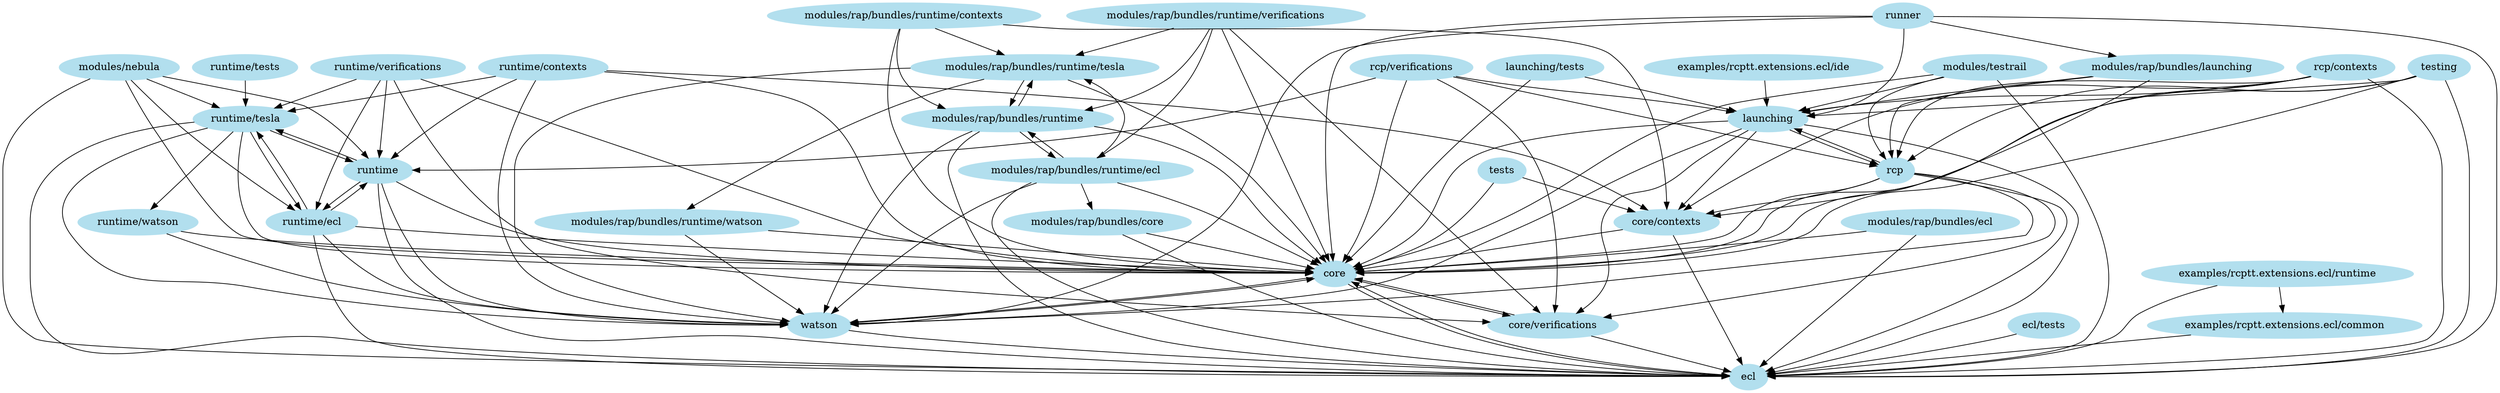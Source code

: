digraph unix {
	node [color=lightblue2, style=filled];
"runtime/tesla" -> "core";
"runtime/tesla" -> "watson";
"runtime/tesla" -> "runtime/watson";
"runtime/tesla" -> "runtime";
"runtime/tesla" -> "runtime/ecl";
"runtime/tesla" -> "ecl";
"modules/rap/bundles/runtime/tesla" -> "core";
"modules/rap/bundles/runtime/tesla" -> "modules/rap/bundles/runtime";
"modules/rap/bundles/runtime/tesla" -> "watson";
"modules/rap/bundles/runtime/tesla" -> "modules/rap/bundles/runtime/watson";
"modules/nebula" -> "core";
"modules/nebula" -> "runtime/tesla";
"modules/nebula" -> "runtime";
"modules/nebula" -> "runtime/ecl";
"modules/nebula" -> "ecl";
"runtime/tests" -> "runtime/tesla";
"core/verifications" -> "core";
"core/verifications" -> "ecl";
"launching" -> "core";
"launching" -> "watson";
"launching" -> "core/contexts";
"launching" -> "core/verifications";
"launching" -> "rcp";
"launching" -> "ecl";
"examples/rcptt.extensions.ecl/ide" -> "launching";
"ecl" -> "core";
"modules/rap/bundles/runtime/verifications" -> "core";
"modules/rap/bundles/runtime/verifications" -> "modules/rap/bundles/runtime/tesla";
"modules/rap/bundles/runtime/verifications" -> "modules/rap/bundles/runtime";
"modules/rap/bundles/runtime/verifications" -> "core/verifications";
"modules/rap/bundles/runtime/verifications" -> "modules/rap/bundles/runtime/ecl";
"modules/rap/bundles/launching" -> "core";
"modules/rap/bundles/launching" -> "launching";
"modules/rap/bundles/launching" -> "rcp";
"core/contexts" -> "core";
"core/contexts" -> "ecl";
"examples/rcptt.extensions.ecl/runtime" -> "examples/rcptt.extensions.ecl/common";
"examples/rcptt.extensions.ecl/runtime" -> "ecl";
"ecl/tests" -> "ecl";
"runner" -> "core";
"runner" -> "watson";
"runner" -> "modules/rap/bundles/launching";
"runner" -> "launching";
"runner" -> "ecl";
"modules/testrail" -> "core";
"modules/testrail" -> "launching";
"modules/testrail" -> "rcp";
"modules/testrail" -> "ecl";
"modules/rap/bundles/runtime/ecl" -> "core";
"modules/rap/bundles/runtime/ecl" -> "modules/rap/bundles/runtime/tesla";
"modules/rap/bundles/runtime/ecl" -> "modules/rap/bundles/runtime";
"modules/rap/bundles/runtime/ecl" -> "watson";
"modules/rap/bundles/runtime/ecl" -> "modules/rap/bundles/core";
"modules/rap/bundles/runtime/ecl" -> "ecl";
"modules/rap/bundles/ecl" -> "core";
"modules/rap/bundles/ecl" -> "ecl";
"rcp" -> "core";
"rcp" -> "watson";
"rcp" -> "core/contexts";
"rcp" -> "core/verifications";
"rcp" -> "launching";
"rcp" -> "ecl";
"runtime/contexts" -> "core";
"runtime/contexts" -> "runtime/tesla";
"runtime/contexts" -> "watson";
"runtime/contexts" -> "core/contexts";
"runtime/contexts" -> "runtime";
"runtime/watson" -> "core";
"runtime/watson" -> "watson";
"testing" -> "core";
"testing" -> "core/contexts";
"testing" -> "launching";
"testing" -> "rcp";
"testing" -> "ecl";
"runtime" -> "core";
"runtime" -> "runtime/tesla";
"runtime" -> "watson";
"runtime" -> "runtime/ecl";
"runtime" -> "ecl";
"modules/rap/bundles/runtime/watson" -> "core";
"modules/rap/bundles/runtime/watson" -> "watson";
"runtime/verifications" -> "core";
"runtime/verifications" -> "runtime/tesla";
"runtime/verifications" -> "runtime";
"runtime/verifications" -> "runtime/ecl";
"runtime/verifications" -> "core/verifications";
"modules/rap/bundles/runtime/contexts" -> "core";
"modules/rap/bundles/runtime/contexts" -> "modules/rap/bundles/runtime/tesla";
"modules/rap/bundles/runtime/contexts" -> "modules/rap/bundles/runtime";
"modules/rap/bundles/runtime/contexts" -> "core/contexts";
"modules/rap/bundles/core" -> "core";
"modules/rap/bundles/core" -> "ecl";
"rcp/verifications" -> "core";
"rcp/verifications" -> "runtime";
"rcp/verifications" -> "core/verifications";
"rcp/verifications" -> "launching";
"rcp/verifications" -> "rcp";
"core" -> "watson";
"core" -> "core/verifications";
"core" -> "ecl";
"launching/tests" -> "core";
"launching/tests" -> "launching";
"tests" -> "core";
"tests" -> "core/contexts";
"modules/rap/bundles/runtime" -> "core";
"modules/rap/bundles/runtime" -> "modules/rap/bundles/runtime/tesla";
"modules/rap/bundles/runtime" -> "watson";
"modules/rap/bundles/runtime" -> "modules/rap/bundles/runtime/ecl";
"modules/rap/bundles/runtime" -> "ecl";
"watson" -> "core";
"watson" -> "ecl";
"rcp/contexts" -> "core";
"rcp/contexts" -> "core/contexts";
"rcp/contexts" -> "launching";
"rcp/contexts" -> "rcp";
"rcp/contexts" -> "ecl";
"runtime/ecl" -> "core";
"runtime/ecl" -> "runtime/tesla";
"runtime/ecl" -> "watson";
"runtime/ecl" -> "runtime";
"runtime/ecl" -> "ecl";
"examples/rcptt.extensions.ecl/common" -> "ecl";

}

